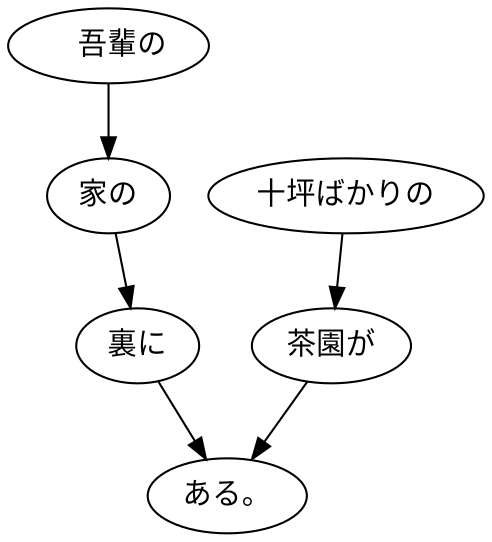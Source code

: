 digraph graph183 {
	node0 [label="　吾輩の"];
	node1 [label="家の"];
	node2 [label="裏に"];
	node3 [label="十坪ばかりの"];
	node4 [label="茶園が"];
	node5 [label="ある。"];
	node0 -> node1;
	node1 -> node2;
	node2 -> node5;
	node3 -> node4;
	node4 -> node5;
}
